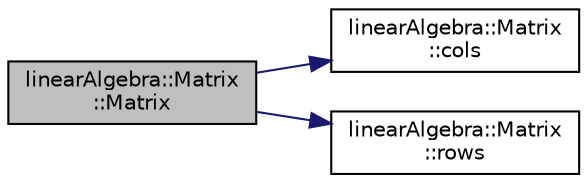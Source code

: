 digraph "linearAlgebra::Matrix::Matrix"
{
 // LATEX_PDF_SIZE
  edge [fontname="Helvetica",fontsize="10",labelfontname="Helvetica",labelfontsize="10"];
  node [fontname="Helvetica",fontsize="10",shape=record];
  rankdir="LR";
  Node1 [label="linearAlgebra::Matrix\l::Matrix",height=0.2,width=0.4,color="black", fillcolor="grey75", style="filled", fontcolor="black",tooltip="Construct a new Matrix< T>:: Matrix object."];
  Node1 -> Node2 [color="midnightblue",fontsize="10",style="solid",fontname="Helvetica"];
  Node2 [label="linearAlgebra::Matrix\l::cols",height=0.2,width=0.4,color="black", fillcolor="white", style="filled",URL="$classlinearAlgebra_1_1Matrix.html#a86838e56bd03be6c91413a2b8e24549a",tooltip=" "];
  Node1 -> Node3 [color="midnightblue",fontsize="10",style="solid",fontname="Helvetica"];
  Node3 [label="linearAlgebra::Matrix\l::rows",height=0.2,width=0.4,color="black", fillcolor="white", style="filled",URL="$classlinearAlgebra_1_1Matrix.html#a49e6f89950274464b8ec620814009721",tooltip=" "];
}
